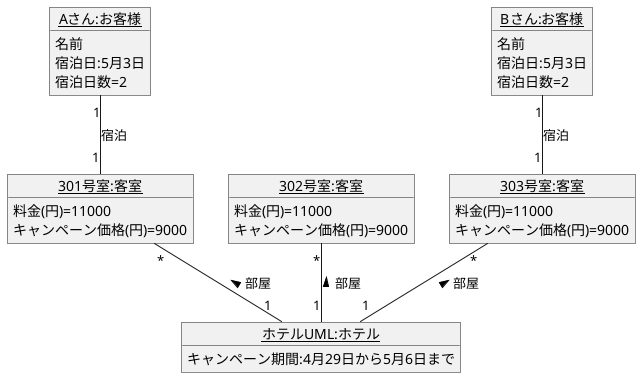 @startuml ホテル
object "<u>Aさん:お客様</u>" as c1{
名前
宿泊日:5月3日
宿泊日数=2
}
object "<u>Bさん:お客様</u>" as c2{
名前
宿泊日:5月3日
宿泊日数=2
}
object "<u>ホテルUML:ホテル</u>" as hotel{
    キャンペーン期間:4月29日から5月6日まで
}
object "<u>301号室:客室</u>" as room1{
料金(円)=11000
キャンペーン価格(円)=9000
}
object "<u>302号室:客室</u>" as room2{
料金(円)=11000
キャンペーン価格(円)=9000
}
object "<u>303号室:客室</u>" as room3{
料金(円)=11000
キャンペーン価格(円)=9000
}

c1 "1" -- "1" room1: 宿泊
c2 "1" -- "1" room3: 宿泊
room1 "*" -- "1" hotel: 部屋 <
room2 "*" -- "1" hotel: 部屋 <
room3 "*" -- "1" hotel: 部屋 <
@enduml